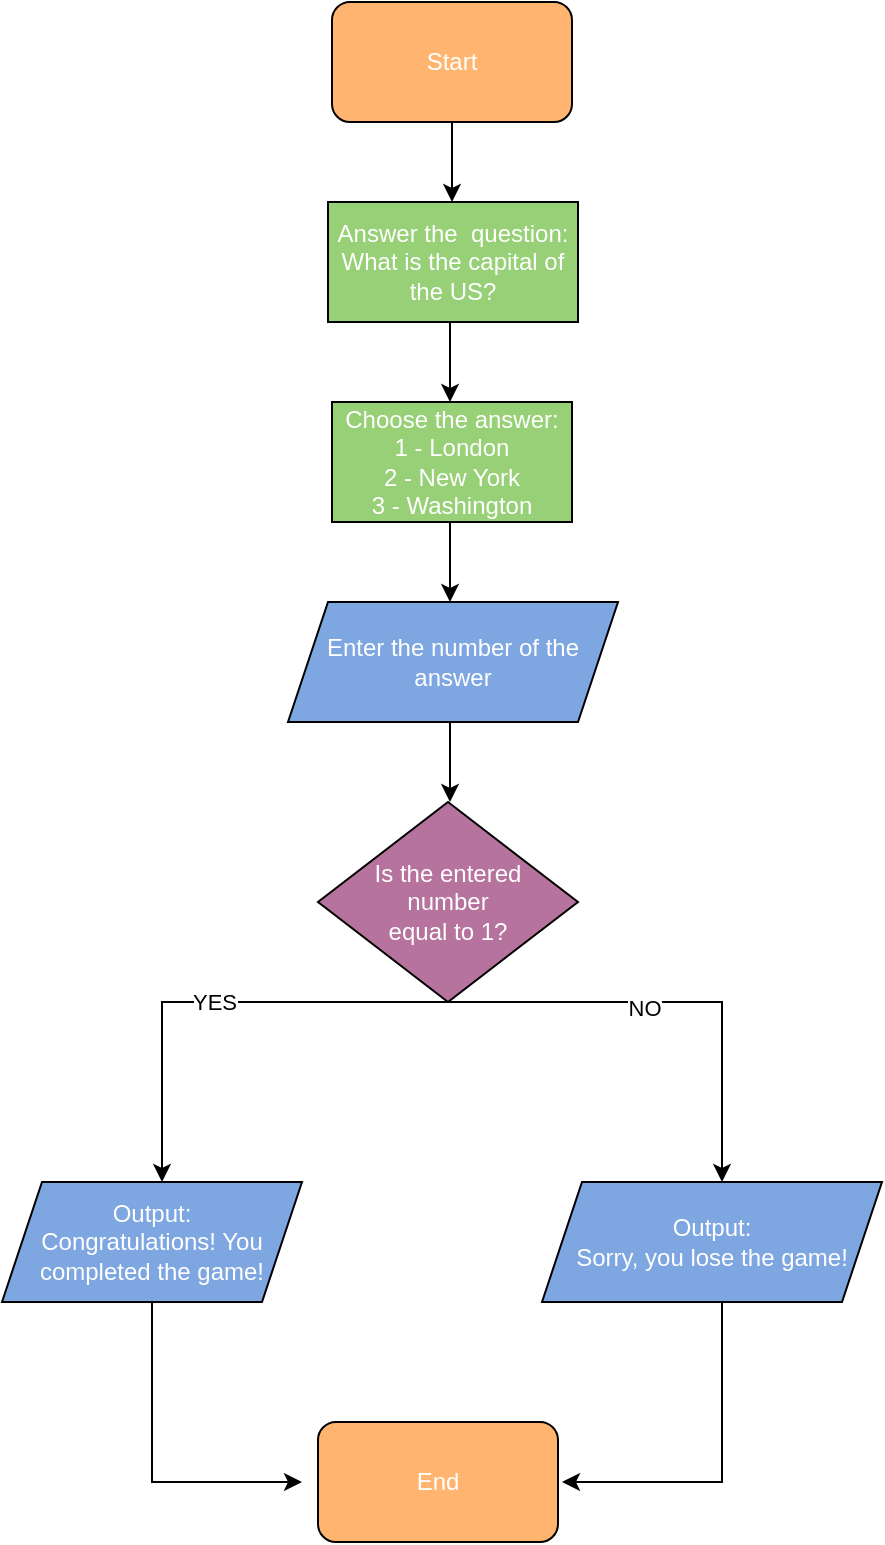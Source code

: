 <mxfile version="16.5.3" type="github">
  <diagram id="wGl1HGKmEVQ6J3oyMV2m" name="Page-1">
    <mxGraphModel dx="946" dy="530" grid="1" gridSize="10" guides="1" tooltips="1" connect="1" arrows="1" fold="1" page="1" pageScale="1" pageWidth="850" pageHeight="1100" math="0" shadow="0">
      <root>
        <mxCell id="0" />
        <mxCell id="1" parent="0" />
        <mxCell id="vo52Kp6zUDg0ikScM-PI-1" value="&lt;font color=&quot;#ffffff&quot;&gt;Start&lt;/font&gt;" style="rounded=1;whiteSpace=wrap;html=1;fillColor=#FFB570;" vertex="1" parent="1">
          <mxGeometry x="365" y="20" width="120" height="60" as="geometry" />
        </mxCell>
        <mxCell id="vo52Kp6zUDg0ikScM-PI-2" value="" style="endArrow=classic;html=1;rounded=0;fontColor=#FFFFFF;exitX=0.5;exitY=1;exitDx=0;exitDy=0;" edge="1" parent="1" source="vo52Kp6zUDg0ikScM-PI-1">
          <mxGeometry width="50" height="50" relative="1" as="geometry">
            <mxPoint x="390" y="150" as="sourcePoint" />
            <mxPoint x="425.0" y="120.0" as="targetPoint" />
          </mxGeometry>
        </mxCell>
        <mxCell id="vo52Kp6zUDg0ikScM-PI-3" value="Answer the &amp;nbsp;question:&lt;br&gt;What is the capital of the US?" style="rounded=0;whiteSpace=wrap;html=1;fontColor=#FFFFFF;fillColor=#97D077;" vertex="1" parent="1">
          <mxGeometry x="363" y="120" width="125" height="60" as="geometry" />
        </mxCell>
        <mxCell id="vo52Kp6zUDg0ikScM-PI-4" value="Choose the answer:&lt;br&gt;1 - London&lt;br&gt;2 - New York&lt;br&gt;3 - Washington" style="rounded=0;whiteSpace=wrap;html=1;fontColor=#FFFFFF;fillColor=#97D077;" vertex="1" parent="1">
          <mxGeometry x="365" y="220" width="120" height="60" as="geometry" />
        </mxCell>
        <mxCell id="vo52Kp6zUDg0ikScM-PI-5" value="" style="endArrow=classic;html=1;rounded=0;fontColor=#FFFFFF;exitX=0.5;exitY=1;exitDx=0;exitDy=0;" edge="1" parent="1">
          <mxGeometry width="50" height="50" relative="1" as="geometry">
            <mxPoint x="424" y="180.0" as="sourcePoint" />
            <mxPoint x="424" y="220.0" as="targetPoint" />
          </mxGeometry>
        </mxCell>
        <mxCell id="vo52Kp6zUDg0ikScM-PI-6" value="" style="endArrow=classic;html=1;rounded=0;fontColor=#FFFFFF;exitX=0.5;exitY=1;exitDx=0;exitDy=0;" edge="1" parent="1">
          <mxGeometry width="50" height="50" relative="1" as="geometry">
            <mxPoint x="424" y="280" as="sourcePoint" />
            <mxPoint x="424" y="320" as="targetPoint" />
          </mxGeometry>
        </mxCell>
        <mxCell id="vo52Kp6zUDg0ikScM-PI-7" value="Enter the number of the answer" style="shape=parallelogram;perimeter=parallelogramPerimeter;whiteSpace=wrap;html=1;fixedSize=1;fontColor=#FFFFFF;fillColor=#7EA6E0;" vertex="1" parent="1">
          <mxGeometry x="343" y="320" width="165" height="60" as="geometry" />
        </mxCell>
        <mxCell id="vo52Kp6zUDg0ikScM-PI-8" value="" style="endArrow=classic;html=1;rounded=0;fontColor=#FFFFFF;exitX=0.5;exitY=1;exitDx=0;exitDy=0;" edge="1" parent="1">
          <mxGeometry width="50" height="50" relative="1" as="geometry">
            <mxPoint x="424" y="380" as="sourcePoint" />
            <mxPoint x="424" y="420" as="targetPoint" />
          </mxGeometry>
        </mxCell>
        <mxCell id="vo52Kp6zUDg0ikScM-PI-9" value="Is the entered &lt;br&gt;number &lt;br&gt;equal to 1?" style="rhombus;whiteSpace=wrap;html=1;fontColor=#FFFFFF;fillColor=#B5739D;" vertex="1" parent="1">
          <mxGeometry x="358" y="420" width="130" height="100" as="geometry" />
        </mxCell>
        <mxCell id="vo52Kp6zUDg0ikScM-PI-10" value="&lt;font color=&quot;#000000&quot;&gt;YES&lt;/font&gt;" style="endArrow=classic;html=1;rounded=0;fontColor=#FFFFFF;exitX=0.5;exitY=1;exitDx=0;exitDy=0;" edge="1" parent="1">
          <mxGeometry width="50" height="50" relative="1" as="geometry">
            <mxPoint x="422.5" y="520" as="sourcePoint" />
            <mxPoint x="280.0" y="610" as="targetPoint" />
            <Array as="points">
              <mxPoint x="280" y="520" />
            </Array>
          </mxGeometry>
        </mxCell>
        <mxCell id="vo52Kp6zUDg0ikScM-PI-11" value="&lt;font color=&quot;#ffffff&quot;&gt;Output:&lt;br&gt;Congratulations! You completed the game!&lt;/font&gt;" style="shape=parallelogram;perimeter=parallelogramPerimeter;whiteSpace=wrap;html=1;fixedSize=1;fontColor=#000000;fillColor=#7EA6E0;" vertex="1" parent="1">
          <mxGeometry x="200" y="610" width="150" height="60" as="geometry" />
        </mxCell>
        <mxCell id="vo52Kp6zUDg0ikScM-PI-12" value="" style="endArrow=classic;html=1;rounded=0;fontColor=#FFFFFF;exitX=0.5;exitY=1;exitDx=0;exitDy=0;" edge="1" parent="1">
          <mxGeometry width="50" height="50" relative="1" as="geometry">
            <mxPoint x="422.5" y="520" as="sourcePoint" />
            <mxPoint x="560.0" y="610" as="targetPoint" />
            <Array as="points">
              <mxPoint x="560" y="520" />
            </Array>
          </mxGeometry>
        </mxCell>
        <mxCell id="vo52Kp6zUDg0ikScM-PI-13" value="&lt;font color=&quot;#000000&quot;&gt;NO&lt;/font&gt;" style="edgeLabel;html=1;align=center;verticalAlign=middle;resizable=0;points=[];fontColor=#FFFFFF;" vertex="1" connectable="0" parent="vo52Kp6zUDg0ikScM-PI-12">
          <mxGeometry x="-0.143" y="-3" relative="1" as="geometry">
            <mxPoint x="1" as="offset" />
          </mxGeometry>
        </mxCell>
        <mxCell id="vo52Kp6zUDg0ikScM-PI-14" value="&lt;font color=&quot;#ffffff&quot;&gt;Output:&lt;br&gt;Sorry, you lose the game!&lt;/font&gt;" style="shape=parallelogram;perimeter=parallelogramPerimeter;whiteSpace=wrap;html=1;fixedSize=1;fontColor=#000000;fillColor=#7EA6E0;" vertex="1" parent="1">
          <mxGeometry x="470" y="610" width="170" height="60" as="geometry" />
        </mxCell>
        <mxCell id="vo52Kp6zUDg0ikScM-PI-15" value="" style="endArrow=classic;html=1;rounded=0;fontColor=#000000;exitX=0.5;exitY=1;exitDx=0;exitDy=0;" edge="1" parent="1" source="vo52Kp6zUDg0ikScM-PI-11">
          <mxGeometry width="50" height="50" relative="1" as="geometry">
            <mxPoint x="440" y="740" as="sourcePoint" />
            <mxPoint x="350.0" y="760" as="targetPoint" />
            <Array as="points">
              <mxPoint x="275" y="760" />
            </Array>
          </mxGeometry>
        </mxCell>
        <mxCell id="vo52Kp6zUDg0ikScM-PI-16" value="&lt;font color=&quot;#ffffff&quot;&gt;&lt;span&gt;End&lt;/span&gt;&lt;/font&gt;" style="rounded=1;whiteSpace=wrap;html=1;fillColor=#FFB570;" vertex="1" parent="1">
          <mxGeometry x="358" y="730" width="120" height="60" as="geometry" />
        </mxCell>
        <mxCell id="vo52Kp6zUDg0ikScM-PI-17" value="" style="endArrow=classic;html=1;rounded=0;fontColor=#000000;exitX=0.5;exitY=1;exitDx=0;exitDy=0;" edge="1" parent="1">
          <mxGeometry width="50" height="50" relative="1" as="geometry">
            <mxPoint x="560.0" y="670" as="sourcePoint" />
            <mxPoint x="480.0" y="760" as="targetPoint" />
            <Array as="points">
              <mxPoint x="560" y="760" />
            </Array>
          </mxGeometry>
        </mxCell>
      </root>
    </mxGraphModel>
  </diagram>
</mxfile>
